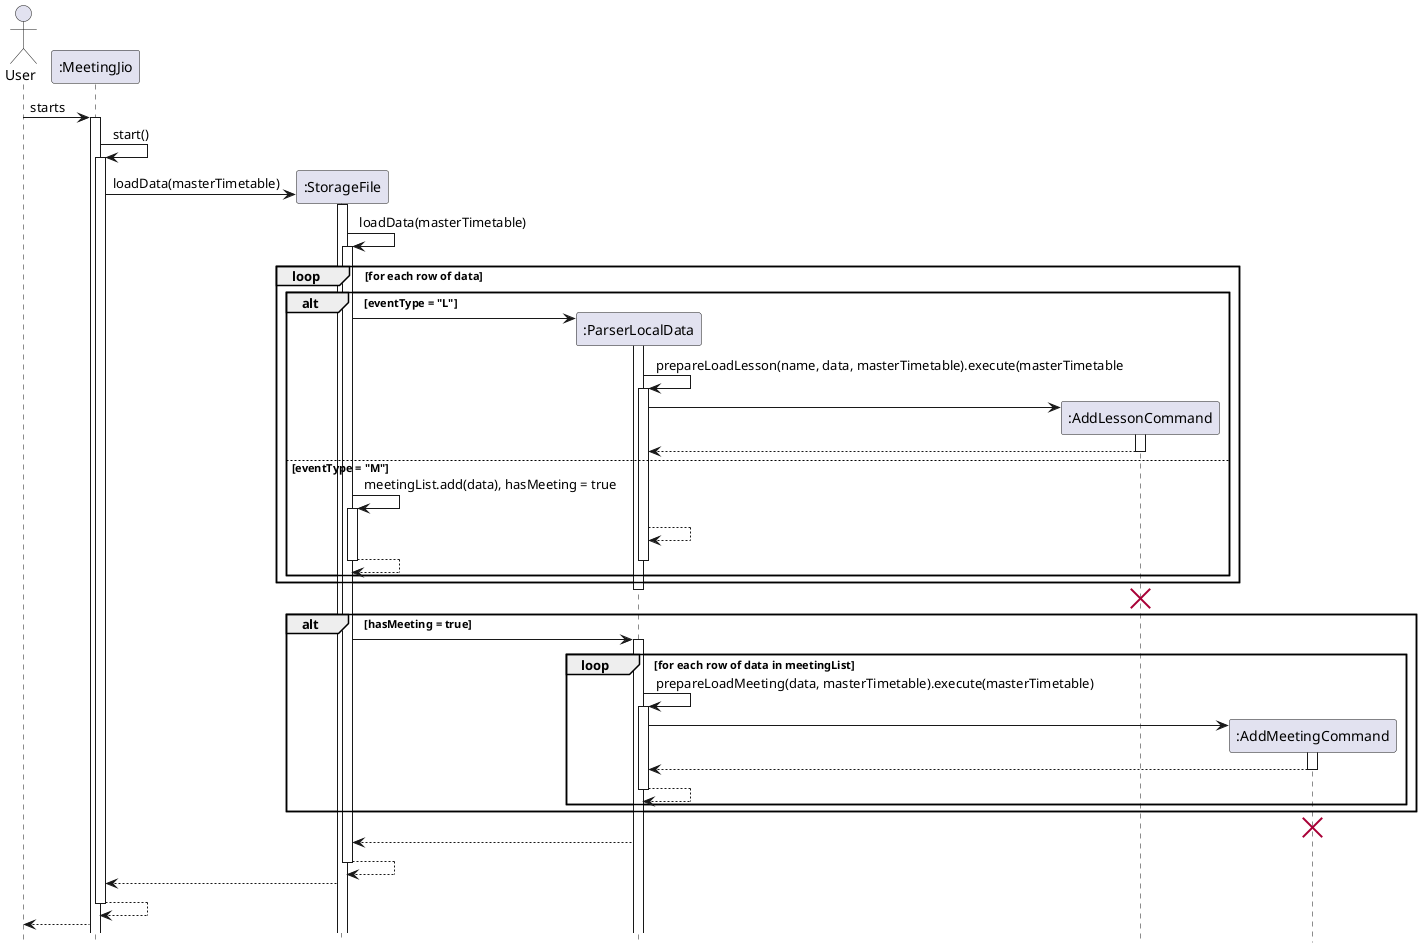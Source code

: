 @startuml
'https://plantuml.com/sequence-diagram

hide footbox
actor User

User -> ":MeetingJio" ++: starts
":MeetingJio" -> ":MeetingJio" ++:start()
create ":StorageFile"
":MeetingJio" -> ":StorageFile" ++: loadData(masterTimetable)
":StorageFile" -> ":StorageFile" ++: loadData(masterTimetable)
create ":ParserLocalData"
loop for each row of data
alt eventType = "L"
":StorageFile" -> ":ParserLocalData" ++:
":ParserLocalData" -> ":ParserLocalData" ++:prepareLoadLesson(name, data, masterTimetable).execute(masterTimetable
create ":AddLessonCommand"
":ParserLocalData" -> ":AddLessonCommand" ++
":AddLessonCommand" --> ":ParserLocalData"
deactivate ":AddLessonCommand"
else eventType = "M"
":StorageFile" -> ":StorageFile" ++: meetingList.add(data), hasMeeting = true
":ParserLocalData" --> ":ParserLocalData"
":StorageFile" --> ":StorageFile"
deactivate ":StorageFile"
deactivate ":ParserLocalData"
end
end
deactivate ":ParserLocalData"
destroy ":AddLessonCommand"
alt hasMeeting = true
":StorageFile" -> ":ParserLocalData" ++:
loop for each row of data in meetingList
":ParserLocalData" -> ":ParserLocalData" ++:prepareLoadMeeting(data, masterTimetable).execute(masterTimetable)
create ":AddMeetingCommand"
":ParserLocalData" -> ":AddMeetingCommand" ++
":AddMeetingCommand" --> ":ParserLocalData"
deactivate ":AddMeetingCommand"
":ParserLocalData" --> ":ParserLocalData"
deactivate ":ParserLocalData"
end
end
destroy ":AddMeetingCommand"
":ParserLocalData" --> ":StorageFile"
":StorageFile" --> ":StorageFile"
deactivate ":StorageFile"
":StorageFile" --> ":MeetingJio"
":MeetingJio" --> ":MeetingJio"
deactivate ":MeetingJio"

":MeetingJio" --> User

@enduml